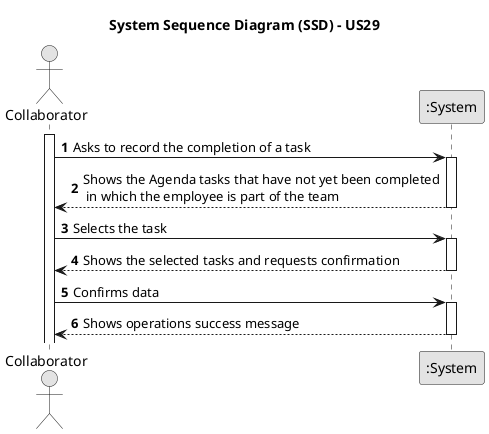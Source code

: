  @startuml
skinparam monochrome true
skinparam packageStyle rectangle
skinparam shadowing false

title System Sequence Diagram (SSD) - US29

autonumber

actor "Collaborator" as Collaborator
participant ":System" as System

activate Collaborator

    Collaborator -> System : Asks to record the completion of a task
    activate System

        System --> Collaborator : Shows the Agenda tasks that have not yet been completed\n in which the employee is part of the team
    deactivate System

    Collaborator -> System : Selects the task
    activate System

        System --> Collaborator : Shows the selected tasks and requests confirmation
    deactivate System

    Collaborator -> System : Confirms data
    activate System

        System --> Collaborator : Shows operations success message
    deactivate System


@enduml